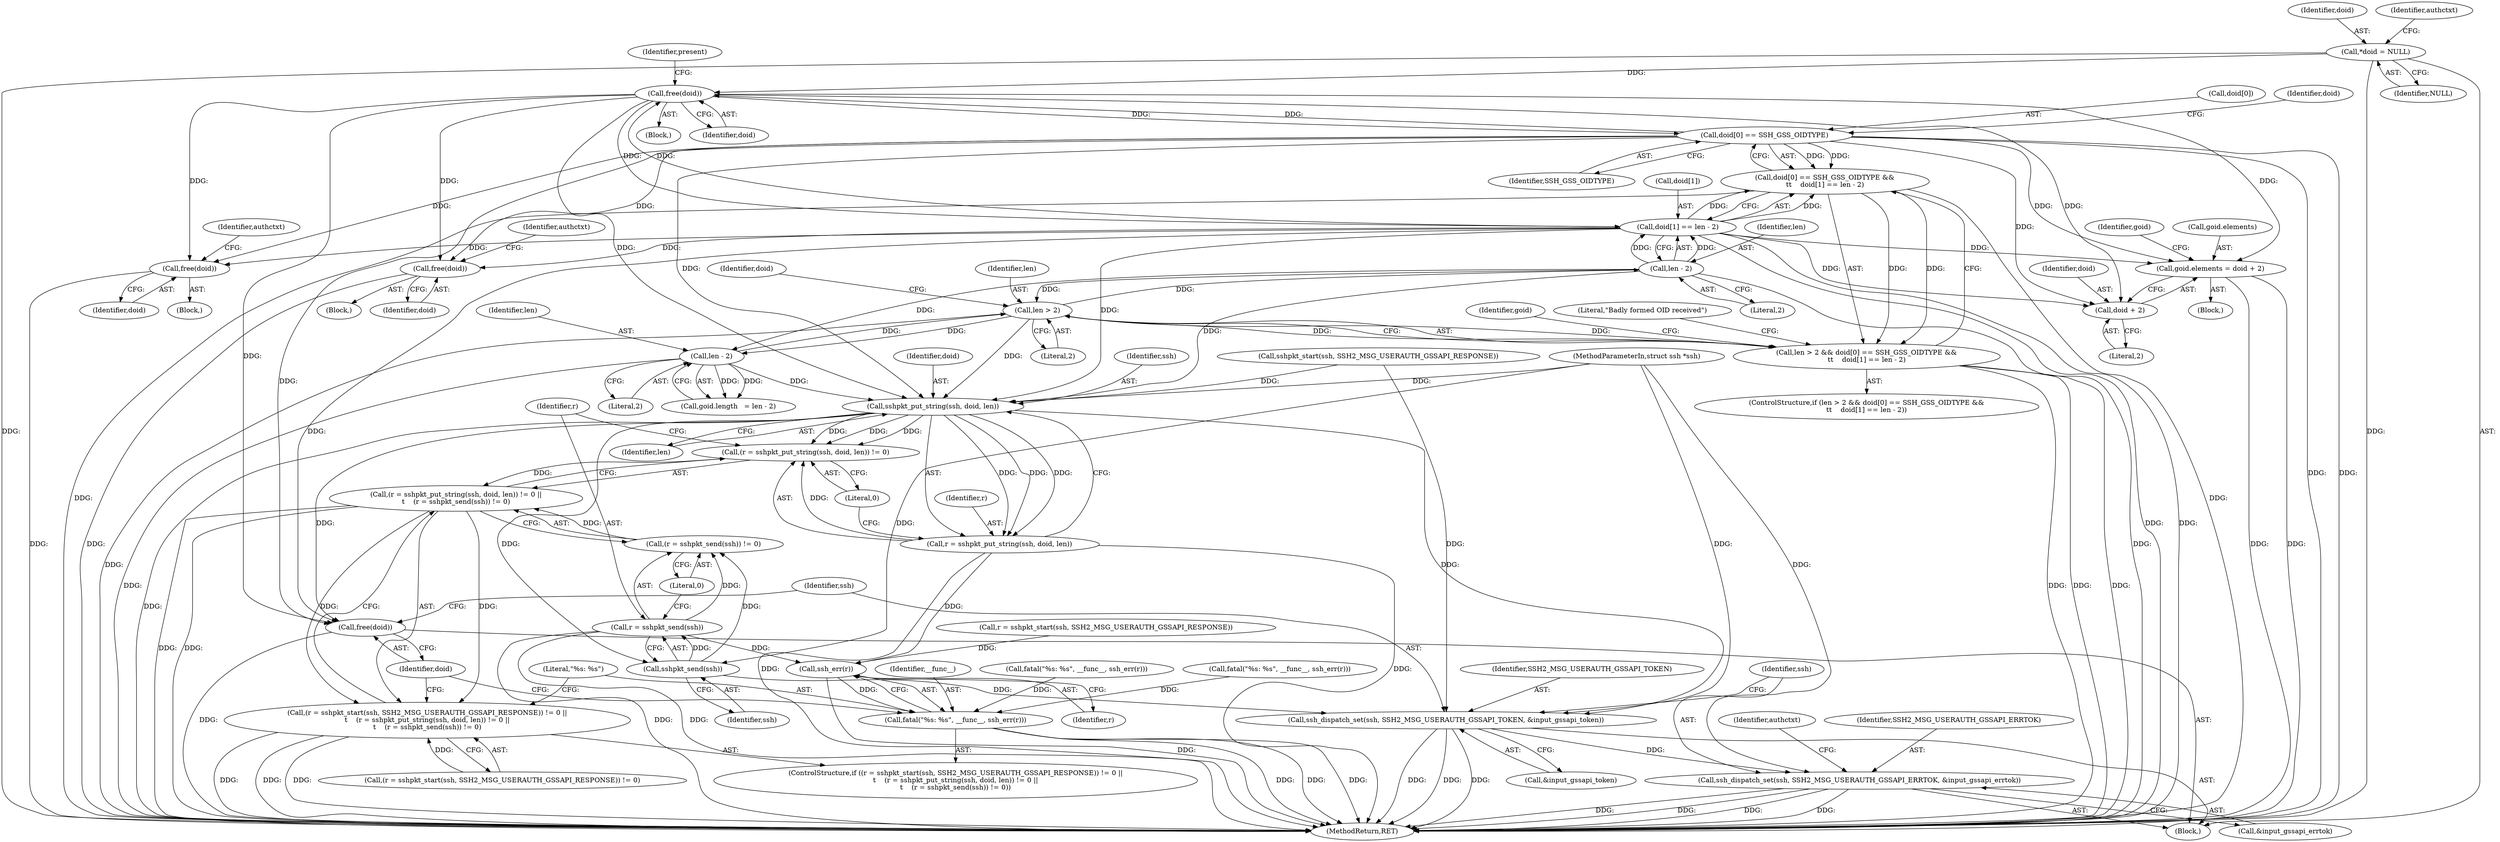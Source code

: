 digraph "0_src_779974d35b4859c07bc3cb8a12c74b43b0a7d1e0@API" {
"1000166" [label="(Call,free(doid))"];
"1000193" [label="(Call,doid[0] == SSH_GSS_OIDTYPE)"];
"1000166" [label="(Call,free(doid))"];
"1000198" [label="(Call,doid[1] == len - 2)"];
"1000202" [label="(Call,len - 2)"];
"1000189" [label="(Call,len > 2)"];
"1000217" [label="(Call,len - 2)"];
"1000123" [label="(Call,*doid = NULL)"];
"1000192" [label="(Call,doid[0] == SSH_GSS_OIDTYPE &&\n\t\t    doid[1] == len - 2)"];
"1000188" [label="(Call,len > 2 && doid[0] == SSH_GSS_OIDTYPE &&\n\t\t    doid[1] == len - 2)"];
"1000206" [label="(Call,goid.elements = doid + 2)"];
"1000210" [label="(Call,doid + 2)"];
"1000241" [label="(Call,free(doid))"];
"1000266" [label="(Call,free(doid))"];
"1000295" [label="(Call,sshpkt_put_string(ssh, doid, len))"];
"1000292" [label="(Call,(r = sshpkt_put_string(ssh, doid, len)) != 0)"];
"1000291" [label="(Call,(r = sshpkt_put_string(ssh, doid, len)) != 0 ||\n\t    (r = sshpkt_send(ssh)) != 0)"];
"1000283" [label="(Call,(r = sshpkt_start(ssh, SSH2_MSG_USERAUTH_GSSAPI_RESPONSE)) != 0 ||\n\t    (r = sshpkt_put_string(ssh, doid, len)) != 0 ||\n\t    (r = sshpkt_send(ssh)) != 0)"];
"1000293" [label="(Call,r = sshpkt_put_string(ssh, doid, len))"];
"1000309" [label="(Call,ssh_err(r))"];
"1000306" [label="(Call,fatal(\"%s: %s\", __func__, ssh_err(r)))"];
"1000303" [label="(Call,sshpkt_send(ssh))"];
"1000300" [label="(Call,(r = sshpkt_send(ssh)) != 0)"];
"1000301" [label="(Call,r = sshpkt_send(ssh))"];
"1000313" [label="(Call,ssh_dispatch_set(ssh, SSH2_MSG_USERAUTH_GSSAPI_TOKEN, &input_gssapi_token))"];
"1000318" [label="(Call,ssh_dispatch_set(ssh, SSH2_MSG_USERAUTH_GSSAPI_ERRTOK, &input_gssapi_errtok))"];
"1000311" [label="(Call,free(doid))"];
"1000321" [label="(Call,&input_gssapi_errtok)"];
"1000188" [label="(Call,len > 2 && doid[0] == SSH_GSS_OIDTYPE &&\n\t\t    doid[1] == len - 2)"];
"1000312" [label="(Identifier,doid)"];
"1000240" [label="(Block,)"];
"1000192" [label="(Call,doid[0] == SSH_GSS_OIDTYPE &&\n\t\t    doid[1] == len - 2)"];
"1000303" [label="(Call,sshpkt_send(ssh))"];
"1000266" [label="(Call,free(doid))"];
"1000205" [label="(Block,)"];
"1000219" [label="(Literal,2)"];
"1000199" [label="(Call,doid[1])"];
"1000291" [label="(Call,(r = sshpkt_put_string(ssh, doid, len)) != 0 ||\n\t    (r = sshpkt_send(ssh)) != 0)"];
"1000310" [label="(Identifier,r)"];
"1000194" [label="(Call,doid[0])"];
"1000125" [label="(Identifier,NULL)"];
"1000285" [label="(Call,r = sshpkt_start(ssh, SSH2_MSG_USERAUTH_GSSAPI_RESPONSE))"];
"1000302" [label="(Identifier,r)"];
"1000208" [label="(Identifier,goid)"];
"1000300" [label="(Call,(r = sshpkt_send(ssh)) != 0)"];
"1000270" [label="(Identifier,authctxt)"];
"1000309" [label="(Call,ssh_err(r))"];
"1000166" [label="(Call,free(doid))"];
"1000202" [label="(Call,len - 2)"];
"1000287" [label="(Call,sshpkt_start(ssh, SSH2_MSG_USERAUTH_GSSAPI_RESPONSE))"];
"1000311" [label="(Call,free(doid))"];
"1000211" [label="(Identifier,doid)"];
"1000230" [label="(Literal,\"Badly formed OID received\")"];
"1000304" [label="(Identifier,ssh)"];
"1000314" [label="(Identifier,ssh)"];
"1000293" [label="(Call,r = sshpkt_put_string(ssh, doid, len))"];
"1000258" [label="(Block,)"];
"1000292" [label="(Call,(r = sshpkt_put_string(ssh, doid, len)) != 0)"];
"1000282" [label="(ControlStructure,if ((r = sshpkt_start(ssh, SSH2_MSG_USERAUTH_GSSAPI_RESPONSE)) != 0 ||\n\t    (r = sshpkt_put_string(ssh, doid, len)) != 0 ||\n\t    (r = sshpkt_send(ssh)) != 0))"];
"1000241" [label="(Call,free(doid))"];
"1000200" [label="(Identifier,doid)"];
"1000320" [label="(Identifier,SSH2_MSG_USERAUTH_GSSAPI_ERRTOK)"];
"1000318" [label="(Call,ssh_dispatch_set(ssh, SSH2_MSG_USERAUTH_GSSAPI_ERRTOK, &input_gssapi_errtok))"];
"1000316" [label="(Call,&input_gssapi_token)"];
"1000217" [label="(Call,len - 2)"];
"1000204" [label="(Literal,2)"];
"1000294" [label="(Identifier,r)"];
"1000215" [label="(Identifier,goid)"];
"1000308" [label="(Identifier,__func__)"];
"1000267" [label="(Identifier,doid)"];
"1000163" [label="(Block,)"];
"1000284" [label="(Call,(r = sshpkt_start(ssh, SSH2_MSG_USERAUTH_GSSAPI_RESPONSE)) != 0)"];
"1000242" [label="(Identifier,doid)"];
"1000306" [label="(Call,fatal(\"%s: %s\", __func__, ssh_err(r)))"];
"1000190" [label="(Identifier,len)"];
"1000301" [label="(Call,r = sshpkt_send(ssh))"];
"1000193" [label="(Call,doid[0] == SSH_GSS_OIDTYPE)"];
"1000124" [label="(Identifier,doid)"];
"1000295" [label="(Call,sshpkt_put_string(ssh, doid, len))"];
"1000169" [label="(Identifier,present)"];
"1000298" [label="(Identifier,len)"];
"1000206" [label="(Call,goid.elements = doid + 2)"];
"1000330" [label="(MethodReturn,RET)"];
"1000299" [label="(Literal,0)"];
"1000283" [label="(Call,(r = sshpkt_start(ssh, SSH2_MSG_USERAUTH_GSSAPI_RESPONSE)) != 0 ||\n\t    (r = sshpkt_put_string(ssh, doid, len)) != 0 ||\n\t    (r = sshpkt_send(ssh)) != 0)"];
"1000210" [label="(Call,doid + 2)"];
"1000203" [label="(Identifier,len)"];
"1000305" [label="(Literal,0)"];
"1000319" [label="(Identifier,ssh)"];
"1000167" [label="(Identifier,doid)"];
"1000296" [label="(Identifier,ssh)"];
"1000307" [label="(Literal,\"%s: %s\")"];
"1000245" [label="(Identifier,authctxt)"];
"1000103" [label="(Block,)"];
"1000313" [label="(Call,ssh_dispatch_set(ssh, SSH2_MSG_USERAUTH_GSSAPI_TOKEN, &input_gssapi_token))"];
"1000197" [label="(Identifier,SSH_GSS_OIDTYPE)"];
"1000123" [label="(Call,*doid = NULL)"];
"1000187" [label="(ControlStructure,if (len > 2 && doid[0] == SSH_GSS_OIDTYPE &&\n\t\t    doid[1] == len - 2))"];
"1000212" [label="(Literal,2)"];
"1000148" [label="(Call,fatal(\"%s: %s\", __func__, ssh_err(r)))"];
"1000218" [label="(Identifier,len)"];
"1000207" [label="(Call,goid.elements)"];
"1000315" [label="(Identifier,SSH2_MSG_USERAUTH_GSSAPI_TOKEN)"];
"1000102" [label="(MethodParameterIn,struct ssh *ssh)"];
"1000189" [label="(Call,len > 2)"];
"1000195" [label="(Identifier,doid)"];
"1000182" [label="(Call,fatal(\"%s: %s\", __func__, ssh_err(r)))"];
"1000325" [label="(Identifier,authctxt)"];
"1000198" [label="(Call,doid[1] == len - 2)"];
"1000191" [label="(Literal,2)"];
"1000297" [label="(Identifier,doid)"];
"1000130" [label="(Identifier,authctxt)"];
"1000213" [label="(Call,goid.length   = len - 2)"];
"1000166" -> "1000163"  [label="AST: "];
"1000166" -> "1000167"  [label="CFG: "];
"1000167" -> "1000166"  [label="AST: "];
"1000169" -> "1000166"  [label="CFG: "];
"1000193" -> "1000166"  [label="DDG: "];
"1000198" -> "1000166"  [label="DDG: "];
"1000123" -> "1000166"  [label="DDG: "];
"1000166" -> "1000193"  [label="DDG: "];
"1000166" -> "1000198"  [label="DDG: "];
"1000166" -> "1000206"  [label="DDG: "];
"1000166" -> "1000210"  [label="DDG: "];
"1000166" -> "1000241"  [label="DDG: "];
"1000166" -> "1000266"  [label="DDG: "];
"1000166" -> "1000295"  [label="DDG: "];
"1000166" -> "1000311"  [label="DDG: "];
"1000193" -> "1000192"  [label="AST: "];
"1000193" -> "1000197"  [label="CFG: "];
"1000194" -> "1000193"  [label="AST: "];
"1000197" -> "1000193"  [label="AST: "];
"1000200" -> "1000193"  [label="CFG: "];
"1000192" -> "1000193"  [label="CFG: "];
"1000193" -> "1000330"  [label="DDG: "];
"1000193" -> "1000330"  [label="DDG: "];
"1000193" -> "1000192"  [label="DDG: "];
"1000193" -> "1000192"  [label="DDG: "];
"1000193" -> "1000206"  [label="DDG: "];
"1000193" -> "1000210"  [label="DDG: "];
"1000193" -> "1000241"  [label="DDG: "];
"1000193" -> "1000266"  [label="DDG: "];
"1000193" -> "1000295"  [label="DDG: "];
"1000193" -> "1000311"  [label="DDG: "];
"1000198" -> "1000192"  [label="AST: "];
"1000198" -> "1000202"  [label="CFG: "];
"1000199" -> "1000198"  [label="AST: "];
"1000202" -> "1000198"  [label="AST: "];
"1000192" -> "1000198"  [label="CFG: "];
"1000198" -> "1000330"  [label="DDG: "];
"1000198" -> "1000330"  [label="DDG: "];
"1000198" -> "1000192"  [label="DDG: "];
"1000198" -> "1000192"  [label="DDG: "];
"1000202" -> "1000198"  [label="DDG: "];
"1000202" -> "1000198"  [label="DDG: "];
"1000198" -> "1000206"  [label="DDG: "];
"1000198" -> "1000210"  [label="DDG: "];
"1000198" -> "1000241"  [label="DDG: "];
"1000198" -> "1000266"  [label="DDG: "];
"1000198" -> "1000295"  [label="DDG: "];
"1000198" -> "1000311"  [label="DDG: "];
"1000202" -> "1000204"  [label="CFG: "];
"1000203" -> "1000202"  [label="AST: "];
"1000204" -> "1000202"  [label="AST: "];
"1000202" -> "1000330"  [label="DDG: "];
"1000202" -> "1000189"  [label="DDG: "];
"1000189" -> "1000202"  [label="DDG: "];
"1000202" -> "1000217"  [label="DDG: "];
"1000202" -> "1000295"  [label="DDG: "];
"1000189" -> "1000188"  [label="AST: "];
"1000189" -> "1000191"  [label="CFG: "];
"1000190" -> "1000189"  [label="AST: "];
"1000191" -> "1000189"  [label="AST: "];
"1000195" -> "1000189"  [label="CFG: "];
"1000188" -> "1000189"  [label="CFG: "];
"1000189" -> "1000330"  [label="DDG: "];
"1000189" -> "1000188"  [label="DDG: "];
"1000189" -> "1000188"  [label="DDG: "];
"1000217" -> "1000189"  [label="DDG: "];
"1000189" -> "1000217"  [label="DDG: "];
"1000189" -> "1000295"  [label="DDG: "];
"1000217" -> "1000213"  [label="AST: "];
"1000217" -> "1000219"  [label="CFG: "];
"1000218" -> "1000217"  [label="AST: "];
"1000219" -> "1000217"  [label="AST: "];
"1000213" -> "1000217"  [label="CFG: "];
"1000217" -> "1000330"  [label="DDG: "];
"1000217" -> "1000213"  [label="DDG: "];
"1000217" -> "1000213"  [label="DDG: "];
"1000217" -> "1000295"  [label="DDG: "];
"1000123" -> "1000103"  [label="AST: "];
"1000123" -> "1000125"  [label="CFG: "];
"1000124" -> "1000123"  [label="AST: "];
"1000125" -> "1000123"  [label="AST: "];
"1000130" -> "1000123"  [label="CFG: "];
"1000123" -> "1000330"  [label="DDG: "];
"1000123" -> "1000330"  [label="DDG: "];
"1000192" -> "1000188"  [label="AST: "];
"1000188" -> "1000192"  [label="CFG: "];
"1000192" -> "1000330"  [label="DDG: "];
"1000192" -> "1000330"  [label="DDG: "];
"1000192" -> "1000188"  [label="DDG: "];
"1000192" -> "1000188"  [label="DDG: "];
"1000188" -> "1000187"  [label="AST: "];
"1000208" -> "1000188"  [label="CFG: "];
"1000230" -> "1000188"  [label="CFG: "];
"1000188" -> "1000330"  [label="DDG: "];
"1000188" -> "1000330"  [label="DDG: "];
"1000188" -> "1000330"  [label="DDG: "];
"1000206" -> "1000205"  [label="AST: "];
"1000206" -> "1000210"  [label="CFG: "];
"1000207" -> "1000206"  [label="AST: "];
"1000210" -> "1000206"  [label="AST: "];
"1000215" -> "1000206"  [label="CFG: "];
"1000206" -> "1000330"  [label="DDG: "];
"1000206" -> "1000330"  [label="DDG: "];
"1000210" -> "1000212"  [label="CFG: "];
"1000211" -> "1000210"  [label="AST: "];
"1000212" -> "1000210"  [label="AST: "];
"1000241" -> "1000240"  [label="AST: "];
"1000241" -> "1000242"  [label="CFG: "];
"1000242" -> "1000241"  [label="AST: "];
"1000245" -> "1000241"  [label="CFG: "];
"1000241" -> "1000330"  [label="DDG: "];
"1000266" -> "1000258"  [label="AST: "];
"1000266" -> "1000267"  [label="CFG: "];
"1000267" -> "1000266"  [label="AST: "];
"1000270" -> "1000266"  [label="CFG: "];
"1000266" -> "1000330"  [label="DDG: "];
"1000295" -> "1000293"  [label="AST: "];
"1000295" -> "1000298"  [label="CFG: "];
"1000296" -> "1000295"  [label="AST: "];
"1000297" -> "1000295"  [label="AST: "];
"1000298" -> "1000295"  [label="AST: "];
"1000293" -> "1000295"  [label="CFG: "];
"1000295" -> "1000330"  [label="DDG: "];
"1000295" -> "1000292"  [label="DDG: "];
"1000295" -> "1000292"  [label="DDG: "];
"1000295" -> "1000292"  [label="DDG: "];
"1000295" -> "1000293"  [label="DDG: "];
"1000295" -> "1000293"  [label="DDG: "];
"1000295" -> "1000293"  [label="DDG: "];
"1000287" -> "1000295"  [label="DDG: "];
"1000102" -> "1000295"  [label="DDG: "];
"1000295" -> "1000303"  [label="DDG: "];
"1000295" -> "1000311"  [label="DDG: "];
"1000295" -> "1000313"  [label="DDG: "];
"1000292" -> "1000291"  [label="AST: "];
"1000292" -> "1000299"  [label="CFG: "];
"1000293" -> "1000292"  [label="AST: "];
"1000299" -> "1000292"  [label="AST: "];
"1000302" -> "1000292"  [label="CFG: "];
"1000291" -> "1000292"  [label="CFG: "];
"1000292" -> "1000291"  [label="DDG: "];
"1000293" -> "1000292"  [label="DDG: "];
"1000291" -> "1000283"  [label="AST: "];
"1000291" -> "1000300"  [label="CFG: "];
"1000300" -> "1000291"  [label="AST: "];
"1000283" -> "1000291"  [label="CFG: "];
"1000291" -> "1000330"  [label="DDG: "];
"1000291" -> "1000330"  [label="DDG: "];
"1000291" -> "1000283"  [label="DDG: "];
"1000291" -> "1000283"  [label="DDG: "];
"1000300" -> "1000291"  [label="DDG: "];
"1000283" -> "1000282"  [label="AST: "];
"1000283" -> "1000284"  [label="CFG: "];
"1000284" -> "1000283"  [label="AST: "];
"1000307" -> "1000283"  [label="CFG: "];
"1000312" -> "1000283"  [label="CFG: "];
"1000283" -> "1000330"  [label="DDG: "];
"1000283" -> "1000330"  [label="DDG: "];
"1000283" -> "1000330"  [label="DDG: "];
"1000284" -> "1000283"  [label="DDG: "];
"1000294" -> "1000293"  [label="AST: "];
"1000299" -> "1000293"  [label="CFG: "];
"1000293" -> "1000330"  [label="DDG: "];
"1000293" -> "1000330"  [label="DDG: "];
"1000293" -> "1000309"  [label="DDG: "];
"1000309" -> "1000306"  [label="AST: "];
"1000309" -> "1000310"  [label="CFG: "];
"1000310" -> "1000309"  [label="AST: "];
"1000306" -> "1000309"  [label="CFG: "];
"1000309" -> "1000330"  [label="DDG: "];
"1000309" -> "1000306"  [label="DDG: "];
"1000285" -> "1000309"  [label="DDG: "];
"1000301" -> "1000309"  [label="DDG: "];
"1000306" -> "1000282"  [label="AST: "];
"1000307" -> "1000306"  [label="AST: "];
"1000308" -> "1000306"  [label="AST: "];
"1000312" -> "1000306"  [label="CFG: "];
"1000306" -> "1000330"  [label="DDG: "];
"1000306" -> "1000330"  [label="DDG: "];
"1000306" -> "1000330"  [label="DDG: "];
"1000182" -> "1000306"  [label="DDG: "];
"1000148" -> "1000306"  [label="DDG: "];
"1000303" -> "1000301"  [label="AST: "];
"1000303" -> "1000304"  [label="CFG: "];
"1000304" -> "1000303"  [label="AST: "];
"1000301" -> "1000303"  [label="CFG: "];
"1000303" -> "1000300"  [label="DDG: "];
"1000303" -> "1000301"  [label="DDG: "];
"1000102" -> "1000303"  [label="DDG: "];
"1000303" -> "1000313"  [label="DDG: "];
"1000300" -> "1000305"  [label="CFG: "];
"1000301" -> "1000300"  [label="AST: "];
"1000305" -> "1000300"  [label="AST: "];
"1000301" -> "1000300"  [label="DDG: "];
"1000302" -> "1000301"  [label="AST: "];
"1000305" -> "1000301"  [label="CFG: "];
"1000301" -> "1000330"  [label="DDG: "];
"1000301" -> "1000330"  [label="DDG: "];
"1000313" -> "1000103"  [label="AST: "];
"1000313" -> "1000316"  [label="CFG: "];
"1000314" -> "1000313"  [label="AST: "];
"1000315" -> "1000313"  [label="AST: "];
"1000316" -> "1000313"  [label="AST: "];
"1000319" -> "1000313"  [label="CFG: "];
"1000313" -> "1000330"  [label="DDG: "];
"1000313" -> "1000330"  [label="DDG: "];
"1000313" -> "1000330"  [label="DDG: "];
"1000287" -> "1000313"  [label="DDG: "];
"1000102" -> "1000313"  [label="DDG: "];
"1000313" -> "1000318"  [label="DDG: "];
"1000318" -> "1000103"  [label="AST: "];
"1000318" -> "1000321"  [label="CFG: "];
"1000319" -> "1000318"  [label="AST: "];
"1000320" -> "1000318"  [label="AST: "];
"1000321" -> "1000318"  [label="AST: "];
"1000325" -> "1000318"  [label="CFG: "];
"1000318" -> "1000330"  [label="DDG: "];
"1000318" -> "1000330"  [label="DDG: "];
"1000318" -> "1000330"  [label="DDG: "];
"1000318" -> "1000330"  [label="DDG: "];
"1000102" -> "1000318"  [label="DDG: "];
"1000311" -> "1000103"  [label="AST: "];
"1000311" -> "1000312"  [label="CFG: "];
"1000312" -> "1000311"  [label="AST: "];
"1000314" -> "1000311"  [label="CFG: "];
"1000311" -> "1000330"  [label="DDG: "];
}
